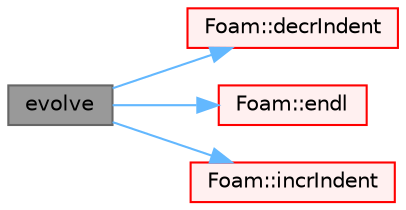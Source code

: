 digraph "evolve"
{
 // LATEX_PDF_SIZE
  bgcolor="transparent";
  edge [fontname=Helvetica,fontsize=10,labelfontname=Helvetica,labelfontsize=10];
  node [fontname=Helvetica,fontsize=10,shape=box,height=0.2,width=0.4];
  rankdir="LR";
  Node1 [id="Node000001",label="evolve",height=0.2,width=0.4,color="gray40", fillcolor="grey60", style="filled", fontcolor="black",tooltip=" "];
  Node1 -> Node2 [id="edge1_Node000001_Node000002",color="steelblue1",style="solid",tooltip=" "];
  Node2 [id="Node000002",label="Foam::decrIndent",height=0.2,width=0.4,color="red", fillcolor="#FFF0F0", style="filled",URL="$namespaceFoam.html#ae2aa5f8e535bdbce0467a919990247f4",tooltip=" "];
  Node1 -> Node5 [id="edge2_Node000001_Node000005",color="steelblue1",style="solid",tooltip=" "];
  Node5 [id="Node000005",label="Foam::endl",height=0.2,width=0.4,color="red", fillcolor="#FFF0F0", style="filled",URL="$namespaceFoam.html#a7d5eca45a323264dc5fe811500ebda47",tooltip=" "];
  Node1 -> Node8 [id="edge3_Node000001_Node000008",color="steelblue1",style="solid",tooltip=" "];
  Node8 [id="Node000008",label="Foam::incrIndent",height=0.2,width=0.4,color="red", fillcolor="#FFF0F0", style="filled",URL="$namespaceFoam.html#a7731a7ce298b2318e8ca1efa82593c06",tooltip=" "];
}
